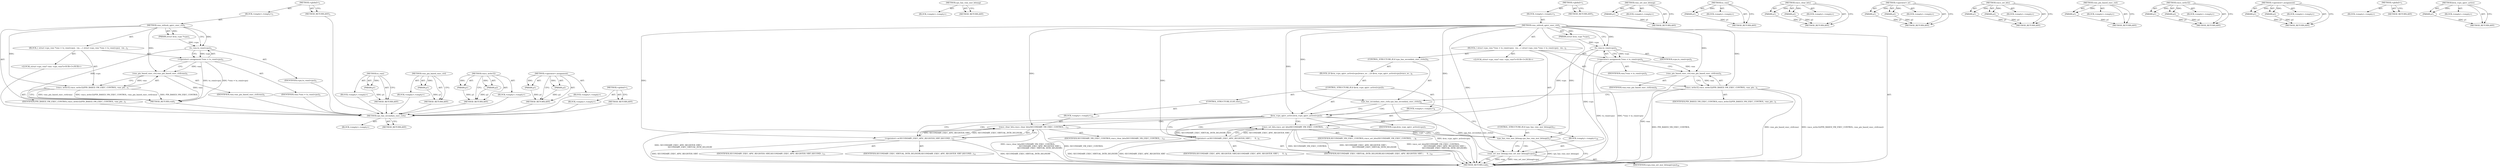 digraph "kvm_vcpu_apicv_active" {
vulnerable_6 [label=<(METHOD,&lt;global&gt;)<SUB>1</SUB>>];
vulnerable_7 [label=<(BLOCK,&lt;empty&gt;,&lt;empty&gt;)<SUB>1</SUB>>];
vulnerable_8 [label=<(METHOD,vmx_refresh_apicv_exec_ctrl)<SUB>1</SUB>>];
vulnerable_9 [label=<(PARAM,struct kvm_vcpu *vcpu)<SUB>1</SUB>>];
vulnerable_10 [label=<(BLOCK,{
 	struct vcpu_vmx *vmx = to_vmx(vcpu);
 
 	vm...,{
 	struct vcpu_vmx *vmx = to_vmx(vcpu);
 
 	vm...)<SUB>2</SUB>>];
vulnerable_11 [label="<(LOCAL,struct vcpu_vmx* vmx: vcpu_vmx*)<SUB>3</SUB>>"];
vulnerable_12 [label=<(&lt;operator&gt;.assignment,*vmx = to_vmx(vcpu))<SUB>3</SUB>>];
vulnerable_13 [label=<(IDENTIFIER,vmx,*vmx = to_vmx(vcpu))<SUB>3</SUB>>];
vulnerable_14 [label=<(to_vmx,to_vmx(vcpu))<SUB>3</SUB>>];
vulnerable_15 [label=<(IDENTIFIER,vcpu,to_vmx(vcpu))<SUB>3</SUB>>];
vulnerable_16 [label=<(vmcs_write32,vmcs_write32(PIN_BASED_VM_EXEC_CONTROL, vmx_pin...)<SUB>5</SUB>>];
vulnerable_17 [label=<(IDENTIFIER,PIN_BASED_VM_EXEC_CONTROL,vmcs_write32(PIN_BASED_VM_EXEC_CONTROL, vmx_pin...)<SUB>5</SUB>>];
vulnerable_18 [label=<(vmx_pin_based_exec_ctrl,vmx_pin_based_exec_ctrl(vmx))<SUB>5</SUB>>];
vulnerable_19 [label=<(IDENTIFIER,vmx,vmx_pin_based_exec_ctrl(vmx))<SUB>5</SUB>>];
vulnerable_20 [label=<(METHOD_RETURN,void)<SUB>1</SUB>>];
vulnerable_22 [label=<(METHOD_RETURN,ANY)<SUB>1</SUB>>];
vulnerable_44 [label=<(METHOD,to_vmx)>];
vulnerable_45 [label=<(PARAM,p1)>];
vulnerable_46 [label=<(BLOCK,&lt;empty&gt;,&lt;empty&gt;)>];
vulnerable_47 [label=<(METHOD_RETURN,ANY)>];
vulnerable_53 [label=<(METHOD,vmx_pin_based_exec_ctrl)>];
vulnerable_54 [label=<(PARAM,p1)>];
vulnerable_55 [label=<(BLOCK,&lt;empty&gt;,&lt;empty&gt;)>];
vulnerable_56 [label=<(METHOD_RETURN,ANY)>];
vulnerable_48 [label=<(METHOD,vmcs_write32)>];
vulnerable_49 [label=<(PARAM,p1)>];
vulnerable_50 [label=<(PARAM,p2)>];
vulnerable_51 [label=<(BLOCK,&lt;empty&gt;,&lt;empty&gt;)>];
vulnerable_52 [label=<(METHOD_RETURN,ANY)>];
vulnerable_39 [label=<(METHOD,&lt;operator&gt;.assignment)>];
vulnerable_40 [label=<(PARAM,p1)>];
vulnerable_41 [label=<(PARAM,p2)>];
vulnerable_42 [label=<(BLOCK,&lt;empty&gt;,&lt;empty&gt;)>];
vulnerable_43 [label=<(METHOD_RETURN,ANY)>];
vulnerable_33 [label=<(METHOD,&lt;global&gt;)<SUB>1</SUB>>];
vulnerable_34 [label=<(BLOCK,&lt;empty&gt;,&lt;empty&gt;)>];
vulnerable_35 [label=<(METHOD_RETURN,ANY)>];
fixed_81 [label=<(METHOD,cpu_has_secondary_exec_ctrls)>];
fixed_82 [label=<(BLOCK,&lt;empty&gt;,&lt;empty&gt;)>];
fixed_83 [label=<(METHOD_RETURN,ANY)>];
fixed_103 [label=<(METHOD,cpu_has_vmx_msr_bitmap)>];
fixed_104 [label=<(BLOCK,&lt;empty&gt;,&lt;empty&gt;)>];
fixed_105 [label=<(METHOD_RETURN,ANY)>];
fixed_6 [label=<(METHOD,&lt;global&gt;)<SUB>1</SUB>>];
fixed_7 [label=<(BLOCK,&lt;empty&gt;,&lt;empty&gt;)<SUB>1</SUB>>];
fixed_8 [label=<(METHOD,vmx_refresh_apicv_exec_ctrl)<SUB>1</SUB>>];
fixed_9 [label=<(PARAM,struct kvm_vcpu *vcpu)<SUB>1</SUB>>];
fixed_10 [label=<(BLOCK,{
 	struct vcpu_vmx *vmx = to_vmx(vcpu);
 
 	vm...,{
 	struct vcpu_vmx *vmx = to_vmx(vcpu);
 
 	vm...)<SUB>2</SUB>>];
fixed_11 [label="<(LOCAL,struct vcpu_vmx* vmx: vcpu_vmx*)<SUB>3</SUB>>"];
fixed_12 [label=<(&lt;operator&gt;.assignment,*vmx = to_vmx(vcpu))<SUB>3</SUB>>];
fixed_13 [label=<(IDENTIFIER,vmx,*vmx = to_vmx(vcpu))<SUB>3</SUB>>];
fixed_14 [label=<(to_vmx,to_vmx(vcpu))<SUB>3</SUB>>];
fixed_15 [label=<(IDENTIFIER,vcpu,to_vmx(vcpu))<SUB>3</SUB>>];
fixed_16 [label=<(vmcs_write32,vmcs_write32(PIN_BASED_VM_EXEC_CONTROL, vmx_pin...)<SUB>5</SUB>>];
fixed_17 [label=<(IDENTIFIER,PIN_BASED_VM_EXEC_CONTROL,vmcs_write32(PIN_BASED_VM_EXEC_CONTROL, vmx_pin...)<SUB>5</SUB>>];
fixed_18 [label=<(vmx_pin_based_exec_ctrl,vmx_pin_based_exec_ctrl(vmx))<SUB>5</SUB>>];
fixed_19 [label=<(IDENTIFIER,vmx,vmx_pin_based_exec_ctrl(vmx))<SUB>5</SUB>>];
fixed_20 [label=<(CONTROL_STRUCTURE,IF,if (cpu_has_secondary_exec_ctrls()))<SUB>6</SUB>>];
fixed_21 [label=<(cpu_has_secondary_exec_ctrls,cpu_has_secondary_exec_ctrls())<SUB>6</SUB>>];
fixed_22 [label=<(BLOCK,{
		if (kvm_vcpu_apicv_active(vcpu))
			vmcs_se...,{
		if (kvm_vcpu_apicv_active(vcpu))
			vmcs_se...)<SUB>6</SUB>>];
fixed_23 [label=<(CONTROL_STRUCTURE,IF,if (kvm_vcpu_apicv_active(vcpu)))<SUB>7</SUB>>];
fixed_24 [label=<(kvm_vcpu_apicv_active,kvm_vcpu_apicv_active(vcpu))<SUB>7</SUB>>];
fixed_25 [label=<(IDENTIFIER,vcpu,kvm_vcpu_apicv_active(vcpu))<SUB>7</SUB>>];
fixed_26 [label=<(BLOCK,&lt;empty&gt;,&lt;empty&gt;)<SUB>8</SUB>>];
fixed_27 [label=<(vmcs_set_bits,vmcs_set_bits(SECONDARY_VM_EXEC_CONTROL,
				  ...)<SUB>8</SUB>>];
fixed_28 [label=<(IDENTIFIER,SECONDARY_VM_EXEC_CONTROL,vmcs_set_bits(SECONDARY_VM_EXEC_CONTROL,
				  ...)<SUB>8</SUB>>];
fixed_29 [label=<(&lt;operator&gt;.or,SECONDARY_EXEC_APIC_REGISTER_VIRT |
				      S...)<SUB>9</SUB>>];
fixed_30 [label=<(IDENTIFIER,SECONDARY_EXEC_APIC_REGISTER_VIRT,SECONDARY_EXEC_APIC_REGISTER_VIRT |
				      S...)<SUB>9</SUB>>];
fixed_31 [label=<(IDENTIFIER,SECONDARY_EXEC_VIRTUAL_INTR_DELIVERY,SECONDARY_EXEC_APIC_REGISTER_VIRT |
				      S...)<SUB>10</SUB>>];
fixed_32 [label=<(CONTROL_STRUCTURE,ELSE,else)<SUB>12</SUB>>];
fixed_33 [label=<(BLOCK,&lt;empty&gt;,&lt;empty&gt;)<SUB>12</SUB>>];
fixed_34 [label=<(vmcs_clear_bits,vmcs_clear_bits(SECONDARY_VM_EXEC_CONTROL,
				...)<SUB>12</SUB>>];
fixed_35 [label=<(IDENTIFIER,SECONDARY_VM_EXEC_CONTROL,vmcs_clear_bits(SECONDARY_VM_EXEC_CONTROL,
				...)<SUB>12</SUB>>];
fixed_36 [label=<(&lt;operator&gt;.or,SECONDARY_EXEC_APIC_REGISTER_VIRT |
					SECOND...)<SUB>13</SUB>>];
fixed_37 [label=<(IDENTIFIER,SECONDARY_EXEC_APIC_REGISTER_VIRT,SECONDARY_EXEC_APIC_REGISTER_VIRT |
					SECOND...)<SUB>13</SUB>>];
fixed_38 [label=<(IDENTIFIER,SECONDARY_EXEC_VIRTUAL_INTR_DELIVERY,SECONDARY_EXEC_APIC_REGISTER_VIRT |
					SECOND...)<SUB>14</SUB>>];
fixed_39 [label=<(CONTROL_STRUCTURE,IF,if (cpu_has_vmx_msr_bitmap()))<SUB>17</SUB>>];
fixed_40 [label=<(cpu_has_vmx_msr_bitmap,cpu_has_vmx_msr_bitmap())<SUB>17</SUB>>];
fixed_41 [label=<(BLOCK,&lt;empty&gt;,&lt;empty&gt;)<SUB>18</SUB>>];
fixed_42 [label=<(vmx_set_msr_bitmap,vmx_set_msr_bitmap(vcpu))<SUB>18</SUB>>];
fixed_43 [label=<(IDENTIFIER,vcpu,vmx_set_msr_bitmap(vcpu))<SUB>18</SUB>>];
fixed_44 [label=<(METHOD_RETURN,void)<SUB>1</SUB>>];
fixed_46 [label=<(METHOD_RETURN,ANY)<SUB>1</SUB>>];
fixed_106 [label=<(METHOD,vmx_set_msr_bitmap)>];
fixed_107 [label=<(PARAM,p1)>];
fixed_108 [label=<(BLOCK,&lt;empty&gt;,&lt;empty&gt;)>];
fixed_109 [label=<(METHOD_RETURN,ANY)>];
fixed_68 [label=<(METHOD,to_vmx)>];
fixed_69 [label=<(PARAM,p1)>];
fixed_70 [label=<(BLOCK,&lt;empty&gt;,&lt;empty&gt;)>];
fixed_71 [label=<(METHOD_RETURN,ANY)>];
fixed_98 [label=<(METHOD,vmcs_clear_bits)>];
fixed_99 [label=<(PARAM,p1)>];
fixed_100 [label=<(PARAM,p2)>];
fixed_101 [label=<(BLOCK,&lt;empty&gt;,&lt;empty&gt;)>];
fixed_102 [label=<(METHOD_RETURN,ANY)>];
fixed_93 [label=<(METHOD,&lt;operator&gt;.or)>];
fixed_94 [label=<(PARAM,p1)>];
fixed_95 [label=<(PARAM,p2)>];
fixed_96 [label=<(BLOCK,&lt;empty&gt;,&lt;empty&gt;)>];
fixed_97 [label=<(METHOD_RETURN,ANY)>];
fixed_88 [label=<(METHOD,vmcs_set_bits)>];
fixed_89 [label=<(PARAM,p1)>];
fixed_90 [label=<(PARAM,p2)>];
fixed_91 [label=<(BLOCK,&lt;empty&gt;,&lt;empty&gt;)>];
fixed_92 [label=<(METHOD_RETURN,ANY)>];
fixed_77 [label=<(METHOD,vmx_pin_based_exec_ctrl)>];
fixed_78 [label=<(PARAM,p1)>];
fixed_79 [label=<(BLOCK,&lt;empty&gt;,&lt;empty&gt;)>];
fixed_80 [label=<(METHOD_RETURN,ANY)>];
fixed_72 [label=<(METHOD,vmcs_write32)>];
fixed_73 [label=<(PARAM,p1)>];
fixed_74 [label=<(PARAM,p2)>];
fixed_75 [label=<(BLOCK,&lt;empty&gt;,&lt;empty&gt;)>];
fixed_76 [label=<(METHOD_RETURN,ANY)>];
fixed_63 [label=<(METHOD,&lt;operator&gt;.assignment)>];
fixed_64 [label=<(PARAM,p1)>];
fixed_65 [label=<(PARAM,p2)>];
fixed_66 [label=<(BLOCK,&lt;empty&gt;,&lt;empty&gt;)>];
fixed_67 [label=<(METHOD_RETURN,ANY)>];
fixed_57 [label=<(METHOD,&lt;global&gt;)<SUB>1</SUB>>];
fixed_58 [label=<(BLOCK,&lt;empty&gt;,&lt;empty&gt;)>];
fixed_59 [label=<(METHOD_RETURN,ANY)>];
fixed_84 [label=<(METHOD,kvm_vcpu_apicv_active)>];
fixed_85 [label=<(PARAM,p1)>];
fixed_86 [label=<(BLOCK,&lt;empty&gt;,&lt;empty&gt;)>];
fixed_87 [label=<(METHOD_RETURN,ANY)>];
vulnerable_6 -> vulnerable_7  [key=0, label="AST: "];
vulnerable_6 -> vulnerable_22  [key=0, label="AST: "];
vulnerable_6 -> vulnerable_22  [key=1, label="CFG: "];
vulnerable_7 -> vulnerable_8  [key=0, label="AST: "];
vulnerable_8 -> vulnerable_9  [key=0, label="AST: "];
vulnerable_8 -> vulnerable_9  [key=1, label="DDG: "];
vulnerable_8 -> vulnerable_10  [key=0, label="AST: "];
vulnerable_8 -> vulnerable_20  [key=0, label="AST: "];
vulnerable_8 -> vulnerable_14  [key=0, label="CFG: "];
vulnerable_8 -> vulnerable_14  [key=1, label="DDG: "];
vulnerable_8 -> vulnerable_16  [key=0, label="DDG: "];
vulnerable_8 -> vulnerable_18  [key=0, label="DDG: "];
vulnerable_9 -> vulnerable_14  [key=0, label="DDG: vcpu"];
vulnerable_10 -> vulnerable_11  [key=0, label="AST: "];
vulnerable_10 -> vulnerable_12  [key=0, label="AST: "];
vulnerable_10 -> vulnerable_16  [key=0, label="AST: "];
vulnerable_11 -> fixed_81  [key=0];
vulnerable_12 -> vulnerable_13  [key=0, label="AST: "];
vulnerable_12 -> vulnerable_14  [key=0, label="AST: "];
vulnerable_12 -> vulnerable_18  [key=0, label="CFG: "];
vulnerable_12 -> vulnerable_18  [key=1, label="DDG: vmx"];
vulnerable_12 -> vulnerable_20  [key=0, label="DDG: to_vmx(vcpu)"];
vulnerable_12 -> vulnerable_20  [key=1, label="DDG: *vmx = to_vmx(vcpu)"];
vulnerable_13 -> fixed_81  [key=0];
vulnerable_14 -> vulnerable_15  [key=0, label="AST: "];
vulnerable_14 -> vulnerable_12  [key=0, label="CFG: "];
vulnerable_14 -> vulnerable_12  [key=1, label="DDG: vcpu"];
vulnerable_14 -> vulnerable_20  [key=0, label="DDG: vcpu"];
vulnerable_15 -> fixed_81  [key=0];
vulnerable_16 -> vulnerable_17  [key=0, label="AST: "];
vulnerable_16 -> vulnerable_18  [key=0, label="AST: "];
vulnerable_16 -> vulnerable_20  [key=0, label="CFG: "];
vulnerable_16 -> vulnerable_20  [key=1, label="DDG: vmx_pin_based_exec_ctrl(vmx)"];
vulnerable_16 -> vulnerable_20  [key=2, label="DDG: vmcs_write32(PIN_BASED_VM_EXEC_CONTROL, vmx_pin_based_exec_ctrl(vmx))"];
vulnerable_16 -> vulnerable_20  [key=3, label="DDG: PIN_BASED_VM_EXEC_CONTROL"];
vulnerable_17 -> fixed_81  [key=0];
vulnerable_18 -> vulnerable_19  [key=0, label="AST: "];
vulnerable_18 -> vulnerable_16  [key=0, label="CFG: "];
vulnerable_18 -> vulnerable_16  [key=1, label="DDG: vmx"];
vulnerable_18 -> vulnerable_20  [key=0, label="DDG: vmx"];
vulnerable_19 -> fixed_81  [key=0];
vulnerable_20 -> fixed_81  [key=0];
vulnerable_22 -> fixed_81  [key=0];
vulnerable_44 -> vulnerable_45  [key=0, label="AST: "];
vulnerable_44 -> vulnerable_45  [key=1, label="DDG: "];
vulnerable_44 -> vulnerable_46  [key=0, label="AST: "];
vulnerable_44 -> vulnerable_47  [key=0, label="AST: "];
vulnerable_44 -> vulnerable_47  [key=1, label="CFG: "];
vulnerable_45 -> vulnerable_47  [key=0, label="DDG: p1"];
vulnerable_46 -> fixed_81  [key=0];
vulnerable_47 -> fixed_81  [key=0];
vulnerable_53 -> vulnerable_54  [key=0, label="AST: "];
vulnerable_53 -> vulnerable_54  [key=1, label="DDG: "];
vulnerable_53 -> vulnerable_55  [key=0, label="AST: "];
vulnerable_53 -> vulnerable_56  [key=0, label="AST: "];
vulnerable_53 -> vulnerable_56  [key=1, label="CFG: "];
vulnerable_54 -> vulnerable_56  [key=0, label="DDG: p1"];
vulnerable_55 -> fixed_81  [key=0];
vulnerable_56 -> fixed_81  [key=0];
vulnerable_48 -> vulnerable_49  [key=0, label="AST: "];
vulnerable_48 -> vulnerable_49  [key=1, label="DDG: "];
vulnerable_48 -> vulnerable_51  [key=0, label="AST: "];
vulnerable_48 -> vulnerable_50  [key=0, label="AST: "];
vulnerable_48 -> vulnerable_50  [key=1, label="DDG: "];
vulnerable_48 -> vulnerable_52  [key=0, label="AST: "];
vulnerable_48 -> vulnerable_52  [key=1, label="CFG: "];
vulnerable_49 -> vulnerable_52  [key=0, label="DDG: p1"];
vulnerable_50 -> vulnerable_52  [key=0, label="DDG: p2"];
vulnerable_51 -> fixed_81  [key=0];
vulnerable_52 -> fixed_81  [key=0];
vulnerable_39 -> vulnerable_40  [key=0, label="AST: "];
vulnerable_39 -> vulnerable_40  [key=1, label="DDG: "];
vulnerable_39 -> vulnerable_42  [key=0, label="AST: "];
vulnerable_39 -> vulnerable_41  [key=0, label="AST: "];
vulnerable_39 -> vulnerable_41  [key=1, label="DDG: "];
vulnerable_39 -> vulnerable_43  [key=0, label="AST: "];
vulnerable_39 -> vulnerable_43  [key=1, label="CFG: "];
vulnerable_40 -> vulnerable_43  [key=0, label="DDG: p1"];
vulnerable_41 -> vulnerable_43  [key=0, label="DDG: p2"];
vulnerable_42 -> fixed_81  [key=0];
vulnerable_43 -> fixed_81  [key=0];
vulnerable_33 -> vulnerable_34  [key=0, label="AST: "];
vulnerable_33 -> vulnerable_35  [key=0, label="AST: "];
vulnerable_33 -> vulnerable_35  [key=1, label="CFG: "];
vulnerable_34 -> fixed_81  [key=0];
vulnerable_35 -> fixed_81  [key=0];
fixed_81 -> fixed_82  [key=0, label="AST: "];
fixed_81 -> fixed_83  [key=0, label="AST: "];
fixed_81 -> fixed_83  [key=1, label="CFG: "];
fixed_103 -> fixed_104  [key=0, label="AST: "];
fixed_103 -> fixed_105  [key=0, label="AST: "];
fixed_103 -> fixed_105  [key=1, label="CFG: "];
fixed_6 -> fixed_7  [key=0, label="AST: "];
fixed_6 -> fixed_46  [key=0, label="AST: "];
fixed_6 -> fixed_46  [key=1, label="CFG: "];
fixed_7 -> fixed_8  [key=0, label="AST: "];
fixed_8 -> fixed_9  [key=0, label="AST: "];
fixed_8 -> fixed_9  [key=1, label="DDG: "];
fixed_8 -> fixed_10  [key=0, label="AST: "];
fixed_8 -> fixed_44  [key=0, label="AST: "];
fixed_8 -> fixed_14  [key=0, label="CFG: "];
fixed_8 -> fixed_14  [key=1, label="DDG: "];
fixed_8 -> fixed_16  [key=0, label="DDG: "];
fixed_8 -> fixed_21  [key=0, label="DDG: "];
fixed_8 -> fixed_40  [key=0, label="DDG: "];
fixed_8 -> fixed_18  [key=0, label="DDG: "];
fixed_8 -> fixed_42  [key=0, label="DDG: "];
fixed_8 -> fixed_24  [key=0, label="DDG: "];
fixed_8 -> fixed_27  [key=0, label="DDG: "];
fixed_8 -> fixed_29  [key=0, label="DDG: "];
fixed_8 -> fixed_34  [key=0, label="DDG: "];
fixed_8 -> fixed_36  [key=0, label="DDG: "];
fixed_9 -> fixed_14  [key=0, label="DDG: vcpu"];
fixed_10 -> fixed_11  [key=0, label="AST: "];
fixed_10 -> fixed_12  [key=0, label="AST: "];
fixed_10 -> fixed_16  [key=0, label="AST: "];
fixed_10 -> fixed_20  [key=0, label="AST: "];
fixed_10 -> fixed_39  [key=0, label="AST: "];
fixed_12 -> fixed_13  [key=0, label="AST: "];
fixed_12 -> fixed_14  [key=0, label="AST: "];
fixed_12 -> fixed_18  [key=0, label="CFG: "];
fixed_12 -> fixed_18  [key=1, label="DDG: vmx"];
fixed_12 -> fixed_44  [key=0, label="DDG: to_vmx(vcpu)"];
fixed_12 -> fixed_44  [key=1, label="DDG: *vmx = to_vmx(vcpu)"];
fixed_14 -> fixed_15  [key=0, label="AST: "];
fixed_14 -> fixed_12  [key=0, label="CFG: "];
fixed_14 -> fixed_12  [key=1, label="DDG: vcpu"];
fixed_14 -> fixed_42  [key=0, label="DDG: vcpu"];
fixed_14 -> fixed_24  [key=0, label="DDG: vcpu"];
fixed_16 -> fixed_17  [key=0, label="AST: "];
fixed_16 -> fixed_18  [key=0, label="AST: "];
fixed_16 -> fixed_21  [key=0, label="CFG: "];
fixed_16 -> fixed_44  [key=0, label="DDG: vmx_pin_based_exec_ctrl(vmx)"];
fixed_16 -> fixed_44  [key=1, label="DDG: vmcs_write32(PIN_BASED_VM_EXEC_CONTROL, vmx_pin_based_exec_ctrl(vmx))"];
fixed_16 -> fixed_44  [key=2, label="DDG: PIN_BASED_VM_EXEC_CONTROL"];
fixed_18 -> fixed_19  [key=0, label="AST: "];
fixed_18 -> fixed_16  [key=0, label="CFG: "];
fixed_18 -> fixed_16  [key=1, label="DDG: vmx"];
fixed_18 -> fixed_44  [key=0, label="DDG: vmx"];
fixed_20 -> fixed_21  [key=0, label="AST: "];
fixed_20 -> fixed_22  [key=0, label="AST: "];
fixed_21 -> fixed_40  [key=0, label="CFG: "];
fixed_21 -> fixed_24  [key=0, label="CFG: "];
fixed_21 -> fixed_24  [key=1, label="CDG: "];
fixed_21 -> fixed_44  [key=0, label="DDG: cpu_has_secondary_exec_ctrls()"];
fixed_22 -> fixed_23  [key=0, label="AST: "];
fixed_23 -> fixed_24  [key=0, label="AST: "];
fixed_23 -> fixed_26  [key=0, label="AST: "];
fixed_23 -> fixed_32  [key=0, label="AST: "];
fixed_24 -> fixed_25  [key=0, label="AST: "];
fixed_24 -> fixed_29  [key=0, label="CFG: "];
fixed_24 -> fixed_29  [key=1, label="CDG: "];
fixed_24 -> fixed_36  [key=0, label="CFG: "];
fixed_24 -> fixed_36  [key=1, label="CDG: "];
fixed_24 -> fixed_44  [key=0, label="DDG: kvm_vcpu_apicv_active(vcpu)"];
fixed_24 -> fixed_42  [key=0, label="DDG: vcpu"];
fixed_24 -> fixed_34  [key=0, label="CDG: "];
fixed_24 -> fixed_27  [key=0, label="CDG: "];
fixed_26 -> fixed_27  [key=0, label="AST: "];
fixed_27 -> fixed_28  [key=0, label="AST: "];
fixed_27 -> fixed_29  [key=0, label="AST: "];
fixed_27 -> fixed_40  [key=0, label="CFG: "];
fixed_27 -> fixed_44  [key=0, label="DDG: SECONDARY_VM_EXEC_CONTROL"];
fixed_27 -> fixed_44  [key=1, label="DDG: SECONDARY_EXEC_APIC_REGISTER_VIRT |
				      SECONDARY_EXEC_VIRTUAL_INTR_DELIVERY"];
fixed_27 -> fixed_44  [key=2, label="DDG: vmcs_set_bits(SECONDARY_VM_EXEC_CONTROL,
				      SECONDARY_EXEC_APIC_REGISTER_VIRT |
				      SECONDARY_EXEC_VIRTUAL_INTR_DELIVERY)"];
fixed_29 -> fixed_30  [key=0, label="AST: "];
fixed_29 -> fixed_31  [key=0, label="AST: "];
fixed_29 -> fixed_27  [key=0, label="CFG: "];
fixed_29 -> fixed_27  [key=1, label="DDG: SECONDARY_EXEC_APIC_REGISTER_VIRT"];
fixed_29 -> fixed_27  [key=2, label="DDG: SECONDARY_EXEC_VIRTUAL_INTR_DELIVERY"];
fixed_29 -> fixed_44  [key=0, label="DDG: SECONDARY_EXEC_APIC_REGISTER_VIRT"];
fixed_29 -> fixed_44  [key=1, label="DDG: SECONDARY_EXEC_VIRTUAL_INTR_DELIVERY"];
fixed_32 -> fixed_33  [key=0, label="AST: "];
fixed_33 -> fixed_34  [key=0, label="AST: "];
fixed_34 -> fixed_35  [key=0, label="AST: "];
fixed_34 -> fixed_36  [key=0, label="AST: "];
fixed_34 -> fixed_40  [key=0, label="CFG: "];
fixed_34 -> fixed_44  [key=0, label="DDG: SECONDARY_VM_EXEC_CONTROL"];
fixed_34 -> fixed_44  [key=1, label="DDG: SECONDARY_EXEC_APIC_REGISTER_VIRT |
					SECONDARY_EXEC_VIRTUAL_INTR_DELIVERY"];
fixed_34 -> fixed_44  [key=2, label="DDG: vmcs_clear_bits(SECONDARY_VM_EXEC_CONTROL,
					SECONDARY_EXEC_APIC_REGISTER_VIRT |
					SECONDARY_EXEC_VIRTUAL_INTR_DELIVERY)"];
fixed_36 -> fixed_37  [key=0, label="AST: "];
fixed_36 -> fixed_38  [key=0, label="AST: "];
fixed_36 -> fixed_34  [key=0, label="CFG: "];
fixed_36 -> fixed_34  [key=1, label="DDG: SECONDARY_EXEC_APIC_REGISTER_VIRT"];
fixed_36 -> fixed_34  [key=2, label="DDG: SECONDARY_EXEC_VIRTUAL_INTR_DELIVERY"];
fixed_36 -> fixed_44  [key=0, label="DDG: SECONDARY_EXEC_APIC_REGISTER_VIRT"];
fixed_36 -> fixed_44  [key=1, label="DDG: SECONDARY_EXEC_VIRTUAL_INTR_DELIVERY"];
fixed_39 -> fixed_40  [key=0, label="AST: "];
fixed_39 -> fixed_41  [key=0, label="AST: "];
fixed_40 -> fixed_44  [key=0, label="CFG: "];
fixed_40 -> fixed_44  [key=1, label="DDG: cpu_has_vmx_msr_bitmap()"];
fixed_40 -> fixed_42  [key=0, label="CFG: "];
fixed_40 -> fixed_42  [key=1, label="CDG: "];
fixed_41 -> fixed_42  [key=0, label="AST: "];
fixed_42 -> fixed_43  [key=0, label="AST: "];
fixed_42 -> fixed_44  [key=0, label="CFG: "];
fixed_42 -> fixed_44  [key=1, label="DDG: vcpu"];
fixed_42 -> fixed_44  [key=2, label="DDG: vmx_set_msr_bitmap(vcpu)"];
fixed_106 -> fixed_107  [key=0, label="AST: "];
fixed_106 -> fixed_107  [key=1, label="DDG: "];
fixed_106 -> fixed_108  [key=0, label="AST: "];
fixed_106 -> fixed_109  [key=0, label="AST: "];
fixed_106 -> fixed_109  [key=1, label="CFG: "];
fixed_107 -> fixed_109  [key=0, label="DDG: p1"];
fixed_68 -> fixed_69  [key=0, label="AST: "];
fixed_68 -> fixed_69  [key=1, label="DDG: "];
fixed_68 -> fixed_70  [key=0, label="AST: "];
fixed_68 -> fixed_71  [key=0, label="AST: "];
fixed_68 -> fixed_71  [key=1, label="CFG: "];
fixed_69 -> fixed_71  [key=0, label="DDG: p1"];
fixed_98 -> fixed_99  [key=0, label="AST: "];
fixed_98 -> fixed_99  [key=1, label="DDG: "];
fixed_98 -> fixed_101  [key=0, label="AST: "];
fixed_98 -> fixed_100  [key=0, label="AST: "];
fixed_98 -> fixed_100  [key=1, label="DDG: "];
fixed_98 -> fixed_102  [key=0, label="AST: "];
fixed_98 -> fixed_102  [key=1, label="CFG: "];
fixed_99 -> fixed_102  [key=0, label="DDG: p1"];
fixed_100 -> fixed_102  [key=0, label="DDG: p2"];
fixed_93 -> fixed_94  [key=0, label="AST: "];
fixed_93 -> fixed_94  [key=1, label="DDG: "];
fixed_93 -> fixed_96  [key=0, label="AST: "];
fixed_93 -> fixed_95  [key=0, label="AST: "];
fixed_93 -> fixed_95  [key=1, label="DDG: "];
fixed_93 -> fixed_97  [key=0, label="AST: "];
fixed_93 -> fixed_97  [key=1, label="CFG: "];
fixed_94 -> fixed_97  [key=0, label="DDG: p1"];
fixed_95 -> fixed_97  [key=0, label="DDG: p2"];
fixed_88 -> fixed_89  [key=0, label="AST: "];
fixed_88 -> fixed_89  [key=1, label="DDG: "];
fixed_88 -> fixed_91  [key=0, label="AST: "];
fixed_88 -> fixed_90  [key=0, label="AST: "];
fixed_88 -> fixed_90  [key=1, label="DDG: "];
fixed_88 -> fixed_92  [key=0, label="AST: "];
fixed_88 -> fixed_92  [key=1, label="CFG: "];
fixed_89 -> fixed_92  [key=0, label="DDG: p1"];
fixed_90 -> fixed_92  [key=0, label="DDG: p2"];
fixed_77 -> fixed_78  [key=0, label="AST: "];
fixed_77 -> fixed_78  [key=1, label="DDG: "];
fixed_77 -> fixed_79  [key=0, label="AST: "];
fixed_77 -> fixed_80  [key=0, label="AST: "];
fixed_77 -> fixed_80  [key=1, label="CFG: "];
fixed_78 -> fixed_80  [key=0, label="DDG: p1"];
fixed_72 -> fixed_73  [key=0, label="AST: "];
fixed_72 -> fixed_73  [key=1, label="DDG: "];
fixed_72 -> fixed_75  [key=0, label="AST: "];
fixed_72 -> fixed_74  [key=0, label="AST: "];
fixed_72 -> fixed_74  [key=1, label="DDG: "];
fixed_72 -> fixed_76  [key=0, label="AST: "];
fixed_72 -> fixed_76  [key=1, label="CFG: "];
fixed_73 -> fixed_76  [key=0, label="DDG: p1"];
fixed_74 -> fixed_76  [key=0, label="DDG: p2"];
fixed_63 -> fixed_64  [key=0, label="AST: "];
fixed_63 -> fixed_64  [key=1, label="DDG: "];
fixed_63 -> fixed_66  [key=0, label="AST: "];
fixed_63 -> fixed_65  [key=0, label="AST: "];
fixed_63 -> fixed_65  [key=1, label="DDG: "];
fixed_63 -> fixed_67  [key=0, label="AST: "];
fixed_63 -> fixed_67  [key=1, label="CFG: "];
fixed_64 -> fixed_67  [key=0, label="DDG: p1"];
fixed_65 -> fixed_67  [key=0, label="DDG: p2"];
fixed_57 -> fixed_58  [key=0, label="AST: "];
fixed_57 -> fixed_59  [key=0, label="AST: "];
fixed_57 -> fixed_59  [key=1, label="CFG: "];
fixed_84 -> fixed_85  [key=0, label="AST: "];
fixed_84 -> fixed_85  [key=1, label="DDG: "];
fixed_84 -> fixed_86  [key=0, label="AST: "];
fixed_84 -> fixed_87  [key=0, label="AST: "];
fixed_84 -> fixed_87  [key=1, label="CFG: "];
fixed_85 -> fixed_87  [key=0, label="DDG: p1"];
}
